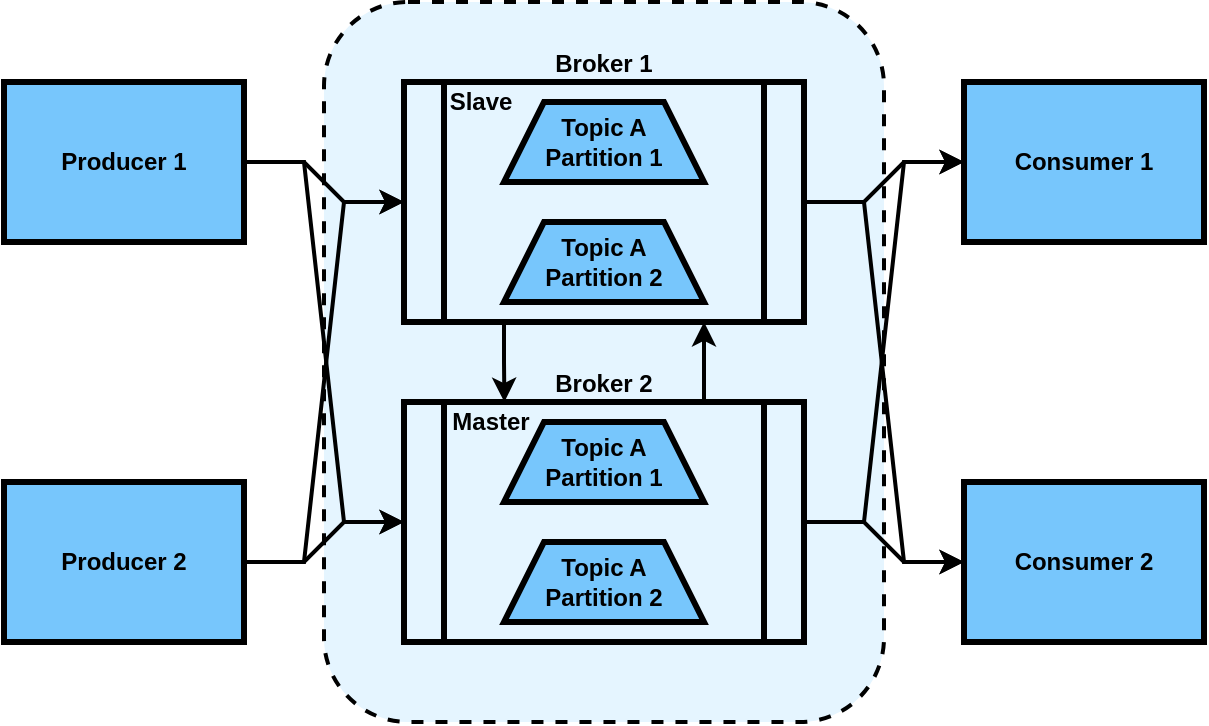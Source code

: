<mxfile version="23.1.1" type="device">
  <diagram name="Страница — 1" id="tApRvRdp5wnRIuHgyprG">
    <mxGraphModel dx="771" dy="444" grid="1" gridSize="10" guides="1" tooltips="1" connect="1" arrows="1" fold="1" page="1" pageScale="1" pageWidth="827" pageHeight="1169" math="0" shadow="0">
      <root>
        <mxCell id="0" />
        <mxCell id="1" parent="0" />
        <mxCell id="2aBqZkG1tswYyarLwhlb-15" value="" style="rounded=1;whiteSpace=wrap;html=1;dashed=1;fillColor=#e5f5ff;strokeWidth=2;fontSize=12;fontStyle=1;labelBackgroundColor=none;shadow=0;" vertex="1" parent="1">
          <mxGeometry x="240" y="360" width="280" height="360" as="geometry" />
        </mxCell>
        <mxCell id="2aBqZkG1tswYyarLwhlb-34" style="edgeStyle=entityRelationEdgeStyle;rounded=0;orthogonalLoop=1;jettySize=auto;html=1;exitX=1;exitY=0.5;exitDx=0;exitDy=0;entryX=0;entryY=0.5;entryDx=0;entryDy=0;strokeWidth=2;fontSize=12;fontStyle=1;labelBackgroundColor=none;shadow=0;" edge="1" parent="1" source="2aBqZkG1tswYyarLwhlb-4" target="2aBqZkG1tswYyarLwhlb-19">
          <mxGeometry relative="1" as="geometry" />
        </mxCell>
        <mxCell id="2aBqZkG1tswYyarLwhlb-35" style="edgeStyle=entityRelationEdgeStyle;rounded=0;orthogonalLoop=1;jettySize=auto;html=1;exitX=1;exitY=0.5;exitDx=0;exitDy=0;entryX=0;entryY=0.5;entryDx=0;entryDy=0;strokeWidth=2;fontSize=12;fontStyle=1;labelBackgroundColor=none;shadow=0;" edge="1" parent="1" source="2aBqZkG1tswYyarLwhlb-4" target="2aBqZkG1tswYyarLwhlb-18">
          <mxGeometry relative="1" as="geometry" />
        </mxCell>
        <mxCell id="2aBqZkG1tswYyarLwhlb-4" value="Producer 2" style="rounded=0;whiteSpace=wrap;html=1;strokeWidth=3;fontSize=12;fontStyle=1;labelBackgroundColor=none;fillColor=#77c6fc;shadow=0;" vertex="1" parent="1">
          <mxGeometry x="80" y="600" width="120" height="80" as="geometry" />
        </mxCell>
        <mxCell id="2aBqZkG1tswYyarLwhlb-33" style="edgeStyle=entityRelationEdgeStyle;rounded=0;orthogonalLoop=1;jettySize=auto;html=1;exitX=1;exitY=0.5;exitDx=0;exitDy=0;entryX=0;entryY=0.5;entryDx=0;entryDy=0;strokeWidth=2;fontSize=12;fontStyle=1;labelBackgroundColor=none;shadow=0;" edge="1" parent="1" source="2aBqZkG1tswYyarLwhlb-5" target="2aBqZkG1tswYyarLwhlb-18">
          <mxGeometry relative="1" as="geometry" />
        </mxCell>
        <mxCell id="2aBqZkG1tswYyarLwhlb-36" style="edgeStyle=entityRelationEdgeStyle;rounded=0;orthogonalLoop=1;jettySize=auto;html=1;exitX=1;exitY=0.5;exitDx=0;exitDy=0;entryX=0;entryY=0.5;entryDx=0;entryDy=0;strokeWidth=2;fontSize=12;fontStyle=1;labelBackgroundColor=none;shadow=0;" edge="1" parent="1" source="2aBqZkG1tswYyarLwhlb-5" target="2aBqZkG1tswYyarLwhlb-19">
          <mxGeometry relative="1" as="geometry" />
        </mxCell>
        <mxCell id="2aBqZkG1tswYyarLwhlb-5" value="Producer 1" style="rounded=0;whiteSpace=wrap;html=1;strokeWidth=3;fontSize=12;fontStyle=1;labelBackgroundColor=none;fillColor=#77c6fc;shadow=0;" vertex="1" parent="1">
          <mxGeometry x="80" y="400" width="120" height="80" as="geometry" />
        </mxCell>
        <mxCell id="2aBqZkG1tswYyarLwhlb-13" value="Consumer 2" style="rounded=0;whiteSpace=wrap;html=1;strokeWidth=3;fontSize=12;fontStyle=1;labelBackgroundColor=none;fillColor=#77c6fc;shadow=0;" vertex="1" parent="1">
          <mxGeometry x="560" y="600" width="120" height="80" as="geometry" />
        </mxCell>
        <mxCell id="2aBqZkG1tswYyarLwhlb-14" value="Consumer 1" style="rounded=0;whiteSpace=wrap;html=1;strokeWidth=3;fontSize=12;fontStyle=1;labelBackgroundColor=none;fillColor=#77c6fc;shadow=0;" vertex="1" parent="1">
          <mxGeometry x="560" y="400" width="120" height="80" as="geometry" />
        </mxCell>
        <mxCell id="2aBqZkG1tswYyarLwhlb-37" style="edgeStyle=entityRelationEdgeStyle;rounded=0;orthogonalLoop=1;jettySize=auto;html=1;exitX=1;exitY=0.5;exitDx=0;exitDy=0;entryX=0;entryY=0.5;entryDx=0;entryDy=0;strokeWidth=2;fontSize=12;fontStyle=1;labelBackgroundColor=none;shadow=0;" edge="1" parent="1" source="2aBqZkG1tswYyarLwhlb-18" target="2aBqZkG1tswYyarLwhlb-14">
          <mxGeometry relative="1" as="geometry" />
        </mxCell>
        <mxCell id="2aBqZkG1tswYyarLwhlb-38" style="edgeStyle=entityRelationEdgeStyle;rounded=0;orthogonalLoop=1;jettySize=auto;html=1;exitX=1;exitY=0.5;exitDx=0;exitDy=0;entryX=0;entryY=0.5;entryDx=0;entryDy=0;strokeWidth=2;fontSize=12;fontStyle=1;labelBackgroundColor=none;shadow=0;" edge="1" parent="1" source="2aBqZkG1tswYyarLwhlb-18" target="2aBqZkG1tswYyarLwhlb-13">
          <mxGeometry relative="1" as="geometry" />
        </mxCell>
        <mxCell id="2aBqZkG1tswYyarLwhlb-18" value="Broker 1" style="shape=process;whiteSpace=wrap;html=1;backgroundOutline=1;align=center;labelPosition=center;verticalLabelPosition=top;verticalAlign=bottom;strokeWidth=3;fontSize=12;fontStyle=1;labelBackgroundColor=none;fillColor=none;shadow=0;" vertex="1" parent="1">
          <mxGeometry x="280" y="400" width="200" height="120" as="geometry" />
        </mxCell>
        <mxCell id="2aBqZkG1tswYyarLwhlb-39" style="edgeStyle=entityRelationEdgeStyle;rounded=0;orthogonalLoop=1;jettySize=auto;html=1;exitX=1;exitY=0.5;exitDx=0;exitDy=0;entryX=0;entryY=0.5;entryDx=0;entryDy=0;strokeWidth=2;fontSize=12;fontStyle=1;labelBackgroundColor=none;shadow=0;" edge="1" parent="1" source="2aBqZkG1tswYyarLwhlb-19" target="2aBqZkG1tswYyarLwhlb-13">
          <mxGeometry relative="1" as="geometry" />
        </mxCell>
        <mxCell id="2aBqZkG1tswYyarLwhlb-40" style="edgeStyle=entityRelationEdgeStyle;rounded=0;orthogonalLoop=1;jettySize=auto;html=1;exitX=1;exitY=0.5;exitDx=0;exitDy=0;entryX=0;entryY=0.5;entryDx=0;entryDy=0;strokeWidth=2;fontSize=12;fontStyle=1;labelBackgroundColor=none;shadow=0;" edge="1" parent="1" source="2aBqZkG1tswYyarLwhlb-19" target="2aBqZkG1tswYyarLwhlb-14">
          <mxGeometry relative="1" as="geometry" />
        </mxCell>
        <mxCell id="2aBqZkG1tswYyarLwhlb-48" value="" style="edgeStyle=orthogonalEdgeStyle;rounded=0;orthogonalLoop=1;jettySize=auto;html=1;exitX=0.75;exitY=0;exitDx=0;exitDy=0;entryX=0.75;entryY=1;entryDx=0;entryDy=0;strokeWidth=2;fontSize=12;fontStyle=1;labelBackgroundColor=none;shadow=0;" edge="1" parent="1" source="2aBqZkG1tswYyarLwhlb-19" target="2aBqZkG1tswYyarLwhlb-18">
          <mxGeometry relative="1" as="geometry" />
        </mxCell>
        <mxCell id="2aBqZkG1tswYyarLwhlb-19" value="Broker 2" style="shape=process;whiteSpace=wrap;html=1;backgroundOutline=1;align=center;labelPosition=center;verticalLabelPosition=top;verticalAlign=bottom;strokeWidth=3;fontSize=12;fontStyle=1;labelBackgroundColor=none;fillColor=none;shadow=0;" vertex="1" parent="1">
          <mxGeometry x="280" y="560" width="200" height="120" as="geometry" />
        </mxCell>
        <mxCell id="2aBqZkG1tswYyarLwhlb-42" value="Topic A&lt;br style=&quot;font-size: 12px;&quot;&gt;Partition 1" style="shape=trapezoid;perimeter=trapezoidPerimeter;whiteSpace=wrap;html=1;fixedSize=1;strokeWidth=3;fontSize=12;fontStyle=1;labelBackgroundColor=none;fillColor=#77c6fc;shadow=0;" vertex="1" parent="1">
          <mxGeometry x="330" y="410" width="100" height="40" as="geometry" />
        </mxCell>
        <mxCell id="2aBqZkG1tswYyarLwhlb-43" value="Topic A&lt;br style=&quot;font-size: 12px;&quot;&gt;Partition 2" style="shape=trapezoid;perimeter=trapezoidPerimeter;whiteSpace=wrap;html=1;fixedSize=1;strokeWidth=3;fontSize=12;fontStyle=1;labelBackgroundColor=none;fillColor=#77c6fc;shadow=0;" vertex="1" parent="1">
          <mxGeometry x="330" y="470" width="100" height="40" as="geometry" />
        </mxCell>
        <mxCell id="2aBqZkG1tswYyarLwhlb-44" value="Topic A&lt;br style=&quot;font-size: 12px;&quot;&gt;Partition 1" style="shape=trapezoid;perimeter=trapezoidPerimeter;whiteSpace=wrap;html=1;fixedSize=1;strokeWidth=3;fontSize=12;fontStyle=1;labelBackgroundColor=none;fillColor=#77c6fc;shadow=0;" vertex="1" parent="1">
          <mxGeometry x="330" y="570" width="100" height="40" as="geometry" />
        </mxCell>
        <mxCell id="2aBqZkG1tswYyarLwhlb-45" value="Topic A&lt;br style=&quot;font-size: 12px;&quot;&gt;Partition 2" style="shape=trapezoid;perimeter=trapezoidPerimeter;whiteSpace=wrap;html=1;fixedSize=1;strokeWidth=3;fontSize=12;fontStyle=1;labelBackgroundColor=none;fillColor=#77c6fc;shadow=0;" vertex="1" parent="1">
          <mxGeometry x="330" y="630" width="100" height="40" as="geometry" />
        </mxCell>
        <mxCell id="2aBqZkG1tswYyarLwhlb-46" value="Master" style="text;html=1;align=center;verticalAlign=middle;resizable=0;points=[];autosize=1;strokeColor=none;fillColor=none;strokeWidth=3;fontSize=12;fontStyle=1;labelBackgroundColor=none;shadow=0;" vertex="1" parent="1">
          <mxGeometry x="293" y="555" width="60" height="30" as="geometry" />
        </mxCell>
        <mxCell id="2aBqZkG1tswYyarLwhlb-47" value="Slave" style="text;html=1;align=center;verticalAlign=middle;resizable=0;points=[];autosize=1;strokeColor=none;fillColor=none;strokeWidth=3;fontSize=12;fontStyle=1;labelBackgroundColor=none;shadow=0;" vertex="1" parent="1">
          <mxGeometry x="293" y="395" width="50" height="30" as="geometry" />
        </mxCell>
        <mxCell id="2aBqZkG1tswYyarLwhlb-49" value="" style="edgeStyle=orthogonalEdgeStyle;rounded=0;orthogonalLoop=1;jettySize=auto;html=1;exitX=0.25;exitY=1;exitDx=0;exitDy=0;entryX=0.62;entryY=0.167;entryDx=0;entryDy=0;entryPerimeter=0;strokeWidth=2;fontSize=12;fontStyle=1;labelBackgroundColor=none;shadow=0;" edge="1" parent="1" source="2aBqZkG1tswYyarLwhlb-18" target="2aBqZkG1tswYyarLwhlb-46">
          <mxGeometry relative="1" as="geometry" />
        </mxCell>
      </root>
    </mxGraphModel>
  </diagram>
</mxfile>
